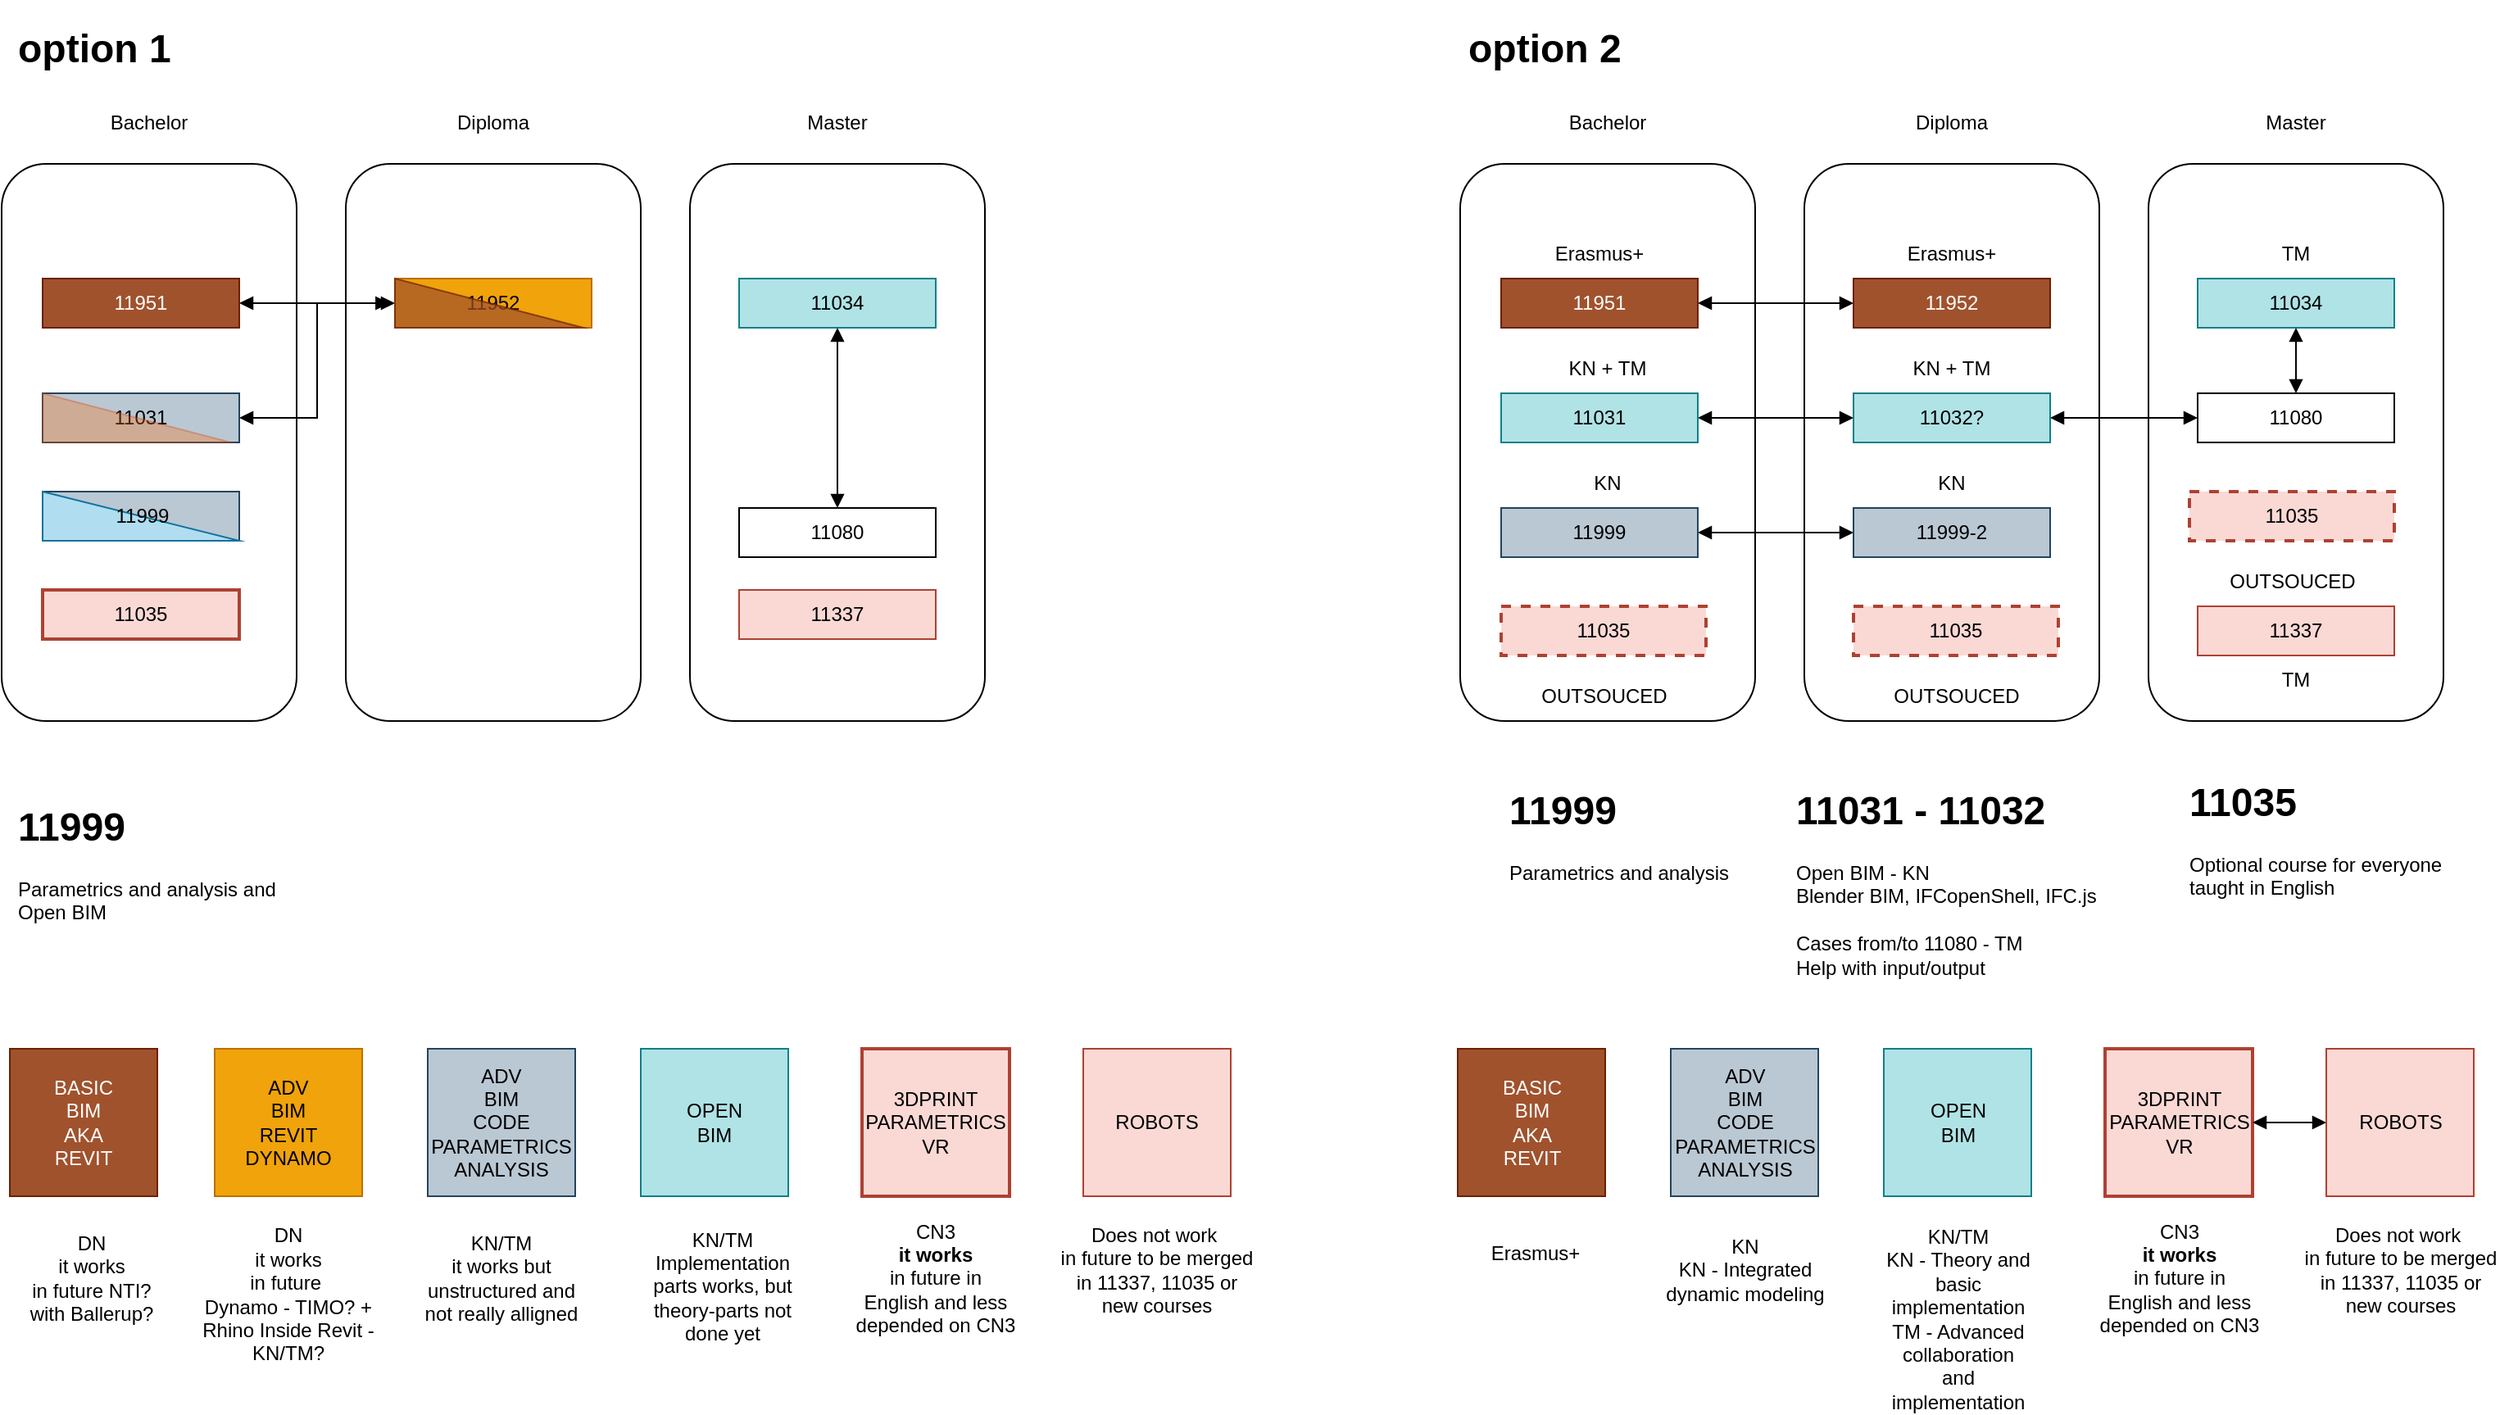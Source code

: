 <mxfile version="17.1.3" type="github"><diagram id="IX-RXRMBcW3zf0rfF8we" name="Page-1"><mxGraphModel dx="1422" dy="762" grid="1" gridSize="10" guides="1" tooltips="1" connect="1" arrows="1" fold="1" page="1" pageScale="1" pageWidth="850" pageHeight="1100" math="0" shadow="0"><root><mxCell id="0"/><mxCell id="1" parent="0"/><mxCell id="4vAm-pFtyoXvjP_tYIxg-8" value="" style="rounded=1;whiteSpace=wrap;html=1;" parent="1" vertex="1"><mxGeometry x="70" y="120" width="180" height="340" as="geometry"/></mxCell><mxCell id="4vAm-pFtyoXvjP_tYIxg-12" value="" style="rounded=1;whiteSpace=wrap;html=1;" parent="1" vertex="1"><mxGeometry x="280" y="120" width="180" height="340" as="geometry"/></mxCell><mxCell id="4vAm-pFtyoXvjP_tYIxg-14" value="" style="rounded=1;whiteSpace=wrap;html=1;" parent="1" vertex="1"><mxGeometry x="490" y="120" width="180" height="340" as="geometry"/></mxCell><mxCell id="4vAm-pFtyoXvjP_tYIxg-2" value="11035" style="rounded=0;whiteSpace=wrap;html=1;fillColor=#fad9d5;strokeColor=#ae4132;strokeWidth=2;" parent="1" vertex="1"><mxGeometry x="95" y="380" width="120" height="30" as="geometry"/></mxCell><mxCell id="4vAm-pFtyoXvjP_tYIxg-44" style="edgeStyle=orthogonalEdgeStyle;rounded=0;orthogonalLoop=1;jettySize=auto;html=1;exitX=1;exitY=0.5;exitDx=0;exitDy=0;entryX=-0.029;entryY=0.5;entryDx=0;entryDy=0;entryPerimeter=0;startArrow=block;startFill=1;endArrow=block;endFill=1;" parent="1" source="4vAm-pFtyoXvjP_tYIxg-5" target="4vAm-pFtyoXvjP_tYIxg-24" edge="1"><mxGeometry relative="1" as="geometry"/></mxCell><mxCell id="4vAm-pFtyoXvjP_tYIxg-5" value="11951" style="rounded=0;whiteSpace=wrap;html=1;fillColor=#a0522d;fontColor=#ffffff;strokeColor=#6D1F00;" parent="1" vertex="1"><mxGeometry x="95" y="190" width="120" height="30" as="geometry"/></mxCell><mxCell id="4vAm-pFtyoXvjP_tYIxg-43" style="edgeStyle=orthogonalEdgeStyle;rounded=0;orthogonalLoop=1;jettySize=auto;html=1;exitX=0.5;exitY=1;exitDx=0;exitDy=0;startArrow=block;startFill=1;endArrow=block;endFill=1;" parent="1" source="4vAm-pFtyoXvjP_tYIxg-7" target="4vAm-pFtyoXvjP_tYIxg-42" edge="1"><mxGeometry relative="1" as="geometry"/></mxCell><mxCell id="4vAm-pFtyoXvjP_tYIxg-7" value="11034" style="rounded=0;whiteSpace=wrap;html=1;fillColor=#b0e3e6;strokeColor=#0e8088;" parent="1" vertex="1"><mxGeometry x="520" y="190" width="120" height="30" as="geometry"/></mxCell><mxCell id="4vAm-pFtyoXvjP_tYIxg-9" value="Bachelor" style="text;html=1;strokeColor=none;fillColor=none;align=center;verticalAlign=middle;whiteSpace=wrap;rounded=0;" parent="1" vertex="1"><mxGeometry x="130" y="80" width="60" height="30" as="geometry"/></mxCell><mxCell id="4vAm-pFtyoXvjP_tYIxg-10" value="11337" style="rounded=0;whiteSpace=wrap;html=1;fillColor=#fad9d5;strokeColor=#ae4132;" parent="1" vertex="1"><mxGeometry x="520" y="380" width="120" height="30" as="geometry"/></mxCell><mxCell id="4vAm-pFtyoXvjP_tYIxg-13" value="Diploma" style="text;html=1;strokeColor=none;fillColor=none;align=center;verticalAlign=middle;whiteSpace=wrap;rounded=0;" parent="1" vertex="1"><mxGeometry x="340" y="80" width="60" height="30" as="geometry"/></mxCell><mxCell id="4vAm-pFtyoXvjP_tYIxg-15" value="Master" style="text;html=1;strokeColor=none;fillColor=none;align=center;verticalAlign=middle;whiteSpace=wrap;rounded=0;" parent="1" vertex="1"><mxGeometry x="550" y="80" width="60" height="30" as="geometry"/></mxCell><mxCell id="4vAm-pFtyoXvjP_tYIxg-18" value="BASIC&lt;br&gt;BIM&lt;br&gt;AKA&lt;br&gt;REVIT" style="whiteSpace=wrap;html=1;aspect=fixed;fillColor=#a0522d;fontColor=#ffffff;strokeColor=#6D1F00;" parent="1" vertex="1"><mxGeometry x="75" y="660" width="90" height="90" as="geometry"/></mxCell><mxCell id="4vAm-pFtyoXvjP_tYIxg-20" value="ADV&lt;br&gt;BIM&lt;br&gt;REVIT&lt;br&gt;DYNAMO" style="whiteSpace=wrap;html=1;aspect=fixed;fillColor=#f0a30a;fontColor=#000000;strokeColor=#BD7000;" parent="1" vertex="1"><mxGeometry x="200" y="660" width="90" height="90" as="geometry"/></mxCell><mxCell id="4vAm-pFtyoXvjP_tYIxg-1" value="11031" style="rounded=0;whiteSpace=wrap;html=1;fillColor=#bac8d3;strokeColor=#23445d;" parent="1" vertex="1"><mxGeometry x="95" y="260" width="120" height="30" as="geometry"/></mxCell><mxCell id="4vAm-pFtyoXvjP_tYIxg-21" value="" style="verticalLabelPosition=bottom;verticalAlign=top;html=1;shape=mxgraph.basic.orthogonal_triangle;fillColor=#fa6800;fontColor=#000000;strokeColor=#C73500;opacity=30;" parent="1" vertex="1"><mxGeometry x="95" y="260" width="115" height="30" as="geometry"/></mxCell><mxCell id="4vAm-pFtyoXvjP_tYIxg-22" value="ADV&lt;br&gt;BIM&lt;br&gt;CODE&lt;br&gt;PARAMETRICS&lt;br&gt;ANALYSIS" style="whiteSpace=wrap;html=1;aspect=fixed;fillColor=#bac8d3;strokeColor=#23445d;" parent="1" vertex="1"><mxGeometry x="330" y="660" width="90" height="90" as="geometry"/></mxCell><mxCell id="4vAm-pFtyoXvjP_tYIxg-23" value="11952" style="rounded=0;whiteSpace=wrap;html=1;fillColor=#f0a30a;strokeColor=#BD7000;fontColor=#000000;" parent="1" vertex="1"><mxGeometry x="310" y="190" width="120" height="30" as="geometry"/></mxCell><mxCell id="4vAm-pFtyoXvjP_tYIxg-41" style="edgeStyle=orthogonalEdgeStyle;rounded=0;orthogonalLoop=1;jettySize=auto;html=1;entryX=1;entryY=0.5;entryDx=0;entryDy=0;startArrow=block;startFill=1;endArrow=block;endFill=1;" parent="1" source="4vAm-pFtyoXvjP_tYIxg-24" target="4vAm-pFtyoXvjP_tYIxg-1" edge="1"><mxGeometry relative="1" as="geometry"/></mxCell><mxCell id="4vAm-pFtyoXvjP_tYIxg-24" value="" style="verticalLabelPosition=bottom;verticalAlign=top;html=1;shape=mxgraph.basic.orthogonal_triangle;fillColor=#a0522d;fontColor=#ffffff;strokeColor=#6D1F00;opacity=70;" parent="1" vertex="1"><mxGeometry x="310" y="190" width="115" height="30" as="geometry"/></mxCell><mxCell id="4vAm-pFtyoXvjP_tYIxg-25" value="OPEN&lt;br&gt;BIM" style="whiteSpace=wrap;html=1;aspect=fixed;fillColor=#b0e3e6;strokeColor=#0e8088;" parent="1" vertex="1"><mxGeometry x="460" y="660" width="90" height="90" as="geometry"/></mxCell><mxCell id="4vAm-pFtyoXvjP_tYIxg-29" value="" style="group;fillColor=#b0e3e6;strokeColor=#0e8088;" parent="1" vertex="1" connectable="0"><mxGeometry x="95" y="320" width="120" height="30" as="geometry"/></mxCell><mxCell id="4vAm-pFtyoXvjP_tYIxg-26" value="" style="rounded=0;whiteSpace=wrap;html=1;fillColor=#bac8d3;strokeColor=#23445d;" parent="4vAm-pFtyoXvjP_tYIxg-29" vertex="1"><mxGeometry width="120" height="30" as="geometry"/></mxCell><mxCell id="4vAm-pFtyoXvjP_tYIxg-27" value="" style="verticalLabelPosition=bottom;verticalAlign=top;html=1;shape=mxgraph.basic.orthogonal_triangle;fillColor=#b1ddf0;strokeColor=#10739e;" parent="4vAm-pFtyoXvjP_tYIxg-29" vertex="1"><mxGeometry width="120" height="30" as="geometry"/></mxCell><mxCell id="4vAm-pFtyoXvjP_tYIxg-28" value="11999" style="text;html=1;strokeColor=none;fillColor=none;align=center;verticalAlign=middle;whiteSpace=wrap;rounded=0;" parent="4vAm-pFtyoXvjP_tYIxg-29" vertex="1"><mxGeometry x="31" width="60" height="30" as="geometry"/></mxCell><mxCell id="4vAm-pFtyoXvjP_tYIxg-30" value="3DPRINT&lt;br&gt;PARAMETRICS&lt;br&gt;VR" style="whiteSpace=wrap;html=1;aspect=fixed;fillColor=#fad9d5;strokeColor=#ae4132;strokeWidth=2;" parent="1" vertex="1"><mxGeometry x="595" y="660" width="90" height="90" as="geometry"/></mxCell><mxCell id="4vAm-pFtyoXvjP_tYIxg-33" value="ROBOTS" style="whiteSpace=wrap;html=1;aspect=fixed;fillColor=#fad9d5;strokeColor=#ae4132;" parent="1" vertex="1"><mxGeometry x="730" y="660" width="90" height="90" as="geometry"/></mxCell><mxCell id="4vAm-pFtyoXvjP_tYIxg-35" value="DN&lt;br&gt;it works&lt;br&gt;in future NTI?&lt;br&gt;with Ballerup?" style="text;html=1;strokeColor=none;fillColor=none;align=center;verticalAlign=middle;whiteSpace=wrap;rounded=0;" parent="1" vertex="1"><mxGeometry x="75" y="755" width="100" height="90" as="geometry"/></mxCell><mxCell id="4vAm-pFtyoXvjP_tYIxg-36" value="DN&lt;br&gt;it works&lt;br&gt;in future&amp;nbsp;&lt;br&gt;Dynamo - TIMO? +&lt;br&gt;Rhino Inside Revit - KN/TM?" style="text;html=1;strokeColor=none;fillColor=none;align=center;verticalAlign=middle;whiteSpace=wrap;rounded=0;" parent="1" vertex="1"><mxGeometry x="190" y="770" width="110" height="80" as="geometry"/></mxCell><mxCell id="4vAm-pFtyoXvjP_tYIxg-37" value="KN/TM&lt;br&gt;it works but unstructured and not really alligned" style="text;html=1;strokeColor=none;fillColor=none;align=center;verticalAlign=middle;whiteSpace=wrap;rounded=0;" parent="1" vertex="1"><mxGeometry x="320" y="750" width="110" height="100" as="geometry"/></mxCell><mxCell id="4vAm-pFtyoXvjP_tYIxg-38" value="KN/TM&lt;br&gt;Implementation parts works, but theory-parts not done yet" style="text;html=1;strokeColor=none;fillColor=none;align=center;verticalAlign=middle;whiteSpace=wrap;rounded=0;" parent="1" vertex="1"><mxGeometry x="465" y="760" width="90" height="90" as="geometry"/></mxCell><mxCell id="4vAm-pFtyoXvjP_tYIxg-39" value="CN3&lt;br&gt;&lt;b&gt;it works&lt;/b&gt;&lt;br&gt;in future in English and less depended on CN3" style="text;html=1;strokeColor=none;fillColor=none;align=center;verticalAlign=middle;whiteSpace=wrap;rounded=0;" parent="1" vertex="1"><mxGeometry x="590" y="740" width="100" height="120" as="geometry"/></mxCell><mxCell id="4vAm-pFtyoXvjP_tYIxg-40" value="Does not work&amp;nbsp;&lt;br&gt;in future to be merged in 11337, 11035 or new courses" style="text;html=1;strokeColor=none;fillColor=none;align=center;verticalAlign=middle;whiteSpace=wrap;rounded=0;" parent="1" vertex="1"><mxGeometry x="715" y="780" width="120" height="30" as="geometry"/></mxCell><mxCell id="4vAm-pFtyoXvjP_tYIxg-42" value="11080" style="rounded=0;whiteSpace=wrap;html=1;strokeWidth=1;" parent="1" vertex="1"><mxGeometry x="520" y="330" width="120" height="30" as="geometry"/></mxCell><mxCell id="4vAm-pFtyoXvjP_tYIxg-45" value="" style="rounded=1;whiteSpace=wrap;html=1;" parent="1" vertex="1"><mxGeometry x="960" y="120" width="180" height="340" as="geometry"/></mxCell><mxCell id="4vAm-pFtyoXvjP_tYIxg-46" value="" style="rounded=1;whiteSpace=wrap;html=1;" parent="1" vertex="1"><mxGeometry x="1170" y="120" width="180" height="340" as="geometry"/></mxCell><mxCell id="4vAm-pFtyoXvjP_tYIxg-47" value="" style="rounded=1;whiteSpace=wrap;html=1;" parent="1" vertex="1"><mxGeometry x="1380" y="120" width="180" height="340" as="geometry"/></mxCell><mxCell id="4vAm-pFtyoXvjP_tYIxg-48" value="11035" style="rounded=0;whiteSpace=wrap;html=1;fillColor=#fad9d5;strokeColor=#ae4132;strokeWidth=2;dashed=1;" parent="1" vertex="1"><mxGeometry x="985" y="390" width="125" height="30" as="geometry"/></mxCell><mxCell id="4vAm-pFtyoXvjP_tYIxg-68" style="edgeStyle=orthogonalEdgeStyle;rounded=0;orthogonalLoop=1;jettySize=auto;html=1;entryX=0;entryY=0.5;entryDx=0;entryDy=0;startArrow=block;startFill=1;endArrow=block;endFill=1;" parent="1" source="4vAm-pFtyoXvjP_tYIxg-50" target="4vAm-pFtyoXvjP_tYIxg-67" edge="1"><mxGeometry relative="1" as="geometry"/></mxCell><mxCell id="4vAm-pFtyoXvjP_tYIxg-50" value="11951" style="rounded=0;whiteSpace=wrap;html=1;fillColor=#a0522d;fontColor=#ffffff;strokeColor=#6D1F00;" parent="1" vertex="1"><mxGeometry x="985" y="190" width="120" height="30" as="geometry"/></mxCell><mxCell id="4vAm-pFtyoXvjP_tYIxg-51" style="edgeStyle=orthogonalEdgeStyle;rounded=0;orthogonalLoop=1;jettySize=auto;html=1;exitX=0.5;exitY=1;exitDx=0;exitDy=0;startArrow=block;startFill=1;endArrow=block;endFill=1;" parent="1" source="4vAm-pFtyoXvjP_tYIxg-52" target="4vAm-pFtyoXvjP_tYIxg-66" edge="1"><mxGeometry relative="1" as="geometry"/></mxCell><mxCell id="4vAm-pFtyoXvjP_tYIxg-52" value="11034" style="rounded=0;whiteSpace=wrap;html=1;fillColor=#b0e3e6;strokeColor=#0e8088;" parent="1" vertex="1"><mxGeometry x="1410" y="190" width="120" height="30" as="geometry"/></mxCell><mxCell id="4vAm-pFtyoXvjP_tYIxg-53" value="Bachelor" style="text;html=1;strokeColor=none;fillColor=none;align=center;verticalAlign=middle;whiteSpace=wrap;rounded=0;" parent="1" vertex="1"><mxGeometry x="1020" y="80" width="60" height="30" as="geometry"/></mxCell><mxCell id="4vAm-pFtyoXvjP_tYIxg-54" value="11337" style="rounded=0;whiteSpace=wrap;html=1;fillColor=#fad9d5;strokeColor=#ae4132;" parent="1" vertex="1"><mxGeometry x="1410" y="390" width="120" height="30" as="geometry"/></mxCell><mxCell id="4vAm-pFtyoXvjP_tYIxg-55" value="Diploma" style="text;html=1;strokeColor=none;fillColor=none;align=center;verticalAlign=middle;whiteSpace=wrap;rounded=0;" parent="1" vertex="1"><mxGeometry x="1230" y="80" width="60" height="30" as="geometry"/></mxCell><mxCell id="4vAm-pFtyoXvjP_tYIxg-56" value="Master" style="text;html=1;strokeColor=none;fillColor=none;align=center;verticalAlign=middle;whiteSpace=wrap;rounded=0;" parent="1" vertex="1"><mxGeometry x="1440" y="80" width="60" height="30" as="geometry"/></mxCell><mxCell id="4vAm-pFtyoXvjP_tYIxg-70" style="edgeStyle=orthogonalEdgeStyle;rounded=0;orthogonalLoop=1;jettySize=auto;html=1;exitX=1;exitY=0.5;exitDx=0;exitDy=0;startArrow=block;startFill=1;endArrow=block;endFill=1;" parent="1" source="4vAm-pFtyoXvjP_tYIxg-57" target="4vAm-pFtyoXvjP_tYIxg-69" edge="1"><mxGeometry relative="1" as="geometry"/></mxCell><mxCell id="4vAm-pFtyoXvjP_tYIxg-57" value="11031" style="rounded=0;whiteSpace=wrap;html=1;fillColor=#b0e3e6;strokeColor=#0e8088;" parent="1" vertex="1"><mxGeometry x="985" y="260" width="120" height="30" as="geometry"/></mxCell><mxCell id="4vAm-pFtyoXvjP_tYIxg-66" value="11080" style="rounded=0;whiteSpace=wrap;html=1;strokeWidth=1;" parent="1" vertex="1"><mxGeometry x="1410" y="260" width="120" height="30" as="geometry"/></mxCell><mxCell id="4vAm-pFtyoXvjP_tYIxg-67" value="11952" style="rounded=0;whiteSpace=wrap;html=1;fillColor=#a0522d;fontColor=#ffffff;strokeColor=#6D1F00;" parent="1" vertex="1"><mxGeometry x="1200" y="190" width="120" height="30" as="geometry"/></mxCell><mxCell id="4vAm-pFtyoXvjP_tYIxg-73" style="edgeStyle=orthogonalEdgeStyle;rounded=0;orthogonalLoop=1;jettySize=auto;html=1;exitX=1;exitY=0.5;exitDx=0;exitDy=0;entryX=0;entryY=0.5;entryDx=0;entryDy=0;startArrow=block;startFill=1;endArrow=block;endFill=1;" parent="1" source="4vAm-pFtyoXvjP_tYIxg-69" target="4vAm-pFtyoXvjP_tYIxg-66" edge="1"><mxGeometry relative="1" as="geometry"/></mxCell><mxCell id="4vAm-pFtyoXvjP_tYIxg-69" value="11032?" style="rounded=0;whiteSpace=wrap;html=1;fillColor=#b0e3e6;strokeColor=#0e8088;" parent="1" vertex="1"><mxGeometry x="1200" y="260" width="120" height="30" as="geometry"/></mxCell><mxCell id="4vAm-pFtyoXvjP_tYIxg-77" style="edgeStyle=orthogonalEdgeStyle;rounded=0;orthogonalLoop=1;jettySize=auto;html=1;exitX=1;exitY=0.5;exitDx=0;exitDy=0;entryX=0;entryY=0.5;entryDx=0;entryDy=0;startArrow=block;startFill=1;endArrow=block;endFill=1;" parent="1" source="4vAm-pFtyoXvjP_tYIxg-74" target="4vAm-pFtyoXvjP_tYIxg-75" edge="1"><mxGeometry relative="1" as="geometry"/></mxCell><mxCell id="4vAm-pFtyoXvjP_tYIxg-74" value="11999" style="rounded=0;whiteSpace=wrap;html=1;fillColor=#bac8d3;strokeColor=#23445d;" parent="1" vertex="1"><mxGeometry x="985" y="330" width="120" height="30" as="geometry"/></mxCell><mxCell id="4vAm-pFtyoXvjP_tYIxg-75" value="11999-2" style="rounded=0;whiteSpace=wrap;html=1;fillColor=#bac8d3;strokeColor=#23445d;" parent="1" vertex="1"><mxGeometry x="1200" y="330" width="120" height="30" as="geometry"/></mxCell><mxCell id="4vAm-pFtyoXvjP_tYIxg-78" value="Erasmus+" style="text;html=1;strokeColor=none;fillColor=none;align=center;verticalAlign=middle;whiteSpace=wrap;rounded=0;" parent="1" vertex="1"><mxGeometry x="1015" y="160" width="60" height="30" as="geometry"/></mxCell><mxCell id="4vAm-pFtyoXvjP_tYIxg-80" value="TM" style="text;html=1;strokeColor=none;fillColor=none;align=center;verticalAlign=middle;whiteSpace=wrap;rounded=0;" parent="1" vertex="1"><mxGeometry x="1440" y="160" width="60" height="30" as="geometry"/></mxCell><mxCell id="4vAm-pFtyoXvjP_tYIxg-81" value="TM" style="text;html=1;strokeColor=none;fillColor=none;align=center;verticalAlign=middle;whiteSpace=wrap;rounded=0;" parent="1" vertex="1"><mxGeometry x="1440" y="420" width="60" height="30" as="geometry"/></mxCell><mxCell id="4vAm-pFtyoXvjP_tYIxg-82" value="KN" style="text;html=1;strokeColor=none;fillColor=none;align=center;verticalAlign=middle;whiteSpace=wrap;rounded=0;" parent="1" vertex="1"><mxGeometry x="1020" y="300" width="60" height="30" as="geometry"/></mxCell><mxCell id="4vAm-pFtyoXvjP_tYIxg-83" value="OUTSOUCED" style="text;html=1;strokeColor=none;fillColor=none;align=center;verticalAlign=middle;whiteSpace=wrap;rounded=0;" parent="1" vertex="1"><mxGeometry x="1017.5" y="430" width="60" height="30" as="geometry"/></mxCell><mxCell id="4vAm-pFtyoXvjP_tYIxg-84" value="KN" style="text;html=1;strokeColor=none;fillColor=none;align=center;verticalAlign=middle;whiteSpace=wrap;rounded=0;" parent="1" vertex="1"><mxGeometry x="1230" y="300" width="60" height="30" as="geometry"/></mxCell><mxCell id="4vAm-pFtyoXvjP_tYIxg-85" value="KN + TM" style="text;html=1;strokeColor=none;fillColor=none;align=center;verticalAlign=middle;whiteSpace=wrap;rounded=0;" parent="1" vertex="1"><mxGeometry x="1020" y="230" width="60" height="30" as="geometry"/></mxCell><mxCell id="4vAm-pFtyoXvjP_tYIxg-88" value="&lt;h1&gt;11999&lt;/h1&gt;&lt;div&gt;Parametrics and analysis&lt;/div&gt;" style="text;html=1;strokeColor=none;fillColor=none;spacing=5;spacingTop=-20;whiteSpace=wrap;overflow=hidden;rounded=0;" parent="1" vertex="1"><mxGeometry x="985" y="495" width="190" height="90" as="geometry"/></mxCell><mxCell id="4vAm-pFtyoXvjP_tYIxg-89" value="&lt;h1&gt;11999&lt;/h1&gt;&lt;div&gt;Parametrics and analysis and Open BIM&lt;/div&gt;" style="text;html=1;strokeColor=none;fillColor=none;spacing=5;spacingTop=-20;whiteSpace=wrap;overflow=hidden;rounded=0;" parent="1" vertex="1"><mxGeometry x="75" y="505" width="190" height="90" as="geometry"/></mxCell><mxCell id="4vAm-pFtyoXvjP_tYIxg-90" value="&lt;h1&gt;11031 - 11032&lt;/h1&gt;&lt;div&gt;Open BIM - KN&amp;nbsp;&lt;/div&gt;&lt;div&gt;Blender BIM, IFCopenShell, IFC.js&lt;/div&gt;&lt;div&gt;&lt;br&gt;&lt;/div&gt;&lt;div&gt;Cases from/to 11080 - TM&lt;/div&gt;&lt;div&gt;Help with input/output&amp;nbsp;&lt;/div&gt;" style="text;html=1;strokeColor=none;fillColor=none;spacing=5;spacingTop=-20;whiteSpace=wrap;overflow=hidden;rounded=0;" parent="1" vertex="1"><mxGeometry x="1160" y="495" width="210" height="140" as="geometry"/></mxCell><mxCell id="4vAm-pFtyoXvjP_tYIxg-93" value="Erasmus+" style="text;html=1;strokeColor=none;fillColor=none;align=center;verticalAlign=middle;whiteSpace=wrap;rounded=0;" parent="1" vertex="1"><mxGeometry x="1230" y="160" width="60" height="30" as="geometry"/></mxCell><mxCell id="4vAm-pFtyoXvjP_tYIxg-94" value="11035" style="rounded=0;whiteSpace=wrap;html=1;fillColor=#fad9d5;strokeColor=#ae4132;strokeWidth=2;dashed=1;" parent="1" vertex="1"><mxGeometry x="1200" y="390" width="125" height="30" as="geometry"/></mxCell><mxCell id="4vAm-pFtyoXvjP_tYIxg-95" value="OUTSOUCED" style="text;html=1;strokeColor=none;fillColor=none;align=center;verticalAlign=middle;whiteSpace=wrap;rounded=0;dashed=1;" parent="1" vertex="1"><mxGeometry x="1232.5" y="430" width="60" height="30" as="geometry"/></mxCell><mxCell id="4vAm-pFtyoXvjP_tYIxg-96" value="11035" style="rounded=0;whiteSpace=wrap;html=1;fillColor=#fad9d5;strokeColor=#ae4132;strokeWidth=2;dashed=1;" parent="1" vertex="1"><mxGeometry x="1405" y="320" width="125" height="30" as="geometry"/></mxCell><mxCell id="4vAm-pFtyoXvjP_tYIxg-97" value="OUTSOUCED" style="text;html=1;strokeColor=none;fillColor=none;align=center;verticalAlign=middle;whiteSpace=wrap;rounded=0;dashed=1;" parent="1" vertex="1"><mxGeometry x="1437.5" y="360" width="60" height="30" as="geometry"/></mxCell><mxCell id="4vAm-pFtyoXvjP_tYIxg-98" value="&lt;h1&gt;11035&lt;/h1&gt;&lt;div&gt;Optional course for everyone taught in English&lt;/div&gt;" style="text;html=1;strokeColor=none;fillColor=none;spacing=5;spacingTop=-20;whiteSpace=wrap;overflow=hidden;rounded=0;" parent="1" vertex="1"><mxGeometry x="1400" y="490" width="190" height="90" as="geometry"/></mxCell><mxCell id="4vAm-pFtyoXvjP_tYIxg-99" value="KN + TM" style="text;html=1;strokeColor=none;fillColor=none;align=center;verticalAlign=middle;whiteSpace=wrap;rounded=0;" parent="1" vertex="1"><mxGeometry x="1230" y="230" width="60" height="30" as="geometry"/></mxCell><mxCell id="4vAm-pFtyoXvjP_tYIxg-100" value="&lt;h1&gt;option 1&lt;/h1&gt;" style="text;html=1;strokeColor=none;fillColor=none;spacing=5;spacingTop=-20;whiteSpace=wrap;overflow=hidden;rounded=0;" parent="1" vertex="1"><mxGeometry x="75" y="30" width="190" height="90" as="geometry"/></mxCell><mxCell id="4vAm-pFtyoXvjP_tYIxg-101" value="&lt;h1&gt;option 2&lt;/h1&gt;" style="text;html=1;strokeColor=none;fillColor=none;spacing=5;spacingTop=-20;whiteSpace=wrap;overflow=hidden;rounded=0;" parent="1" vertex="1"><mxGeometry x="960" y="30" width="190" height="90" as="geometry"/></mxCell><mxCell id="4vAm-pFtyoXvjP_tYIxg-102" value="BASIC&lt;br&gt;BIM&lt;br&gt;AKA&lt;br&gt;REVIT" style="whiteSpace=wrap;html=1;aspect=fixed;fillColor=#a0522d;fontColor=#ffffff;strokeColor=#6D1F00;" parent="1" vertex="1"><mxGeometry x="958.5" y="660" width="90" height="90" as="geometry"/></mxCell><mxCell id="4vAm-pFtyoXvjP_tYIxg-104" value="ADV&lt;br&gt;BIM&lt;br&gt;CODE&lt;br&gt;PARAMETRICS&lt;br&gt;ANALYSIS" style="whiteSpace=wrap;html=1;aspect=fixed;fillColor=#bac8d3;strokeColor=#23445d;" parent="1" vertex="1"><mxGeometry x="1088.5" y="660" width="90" height="90" as="geometry"/></mxCell><mxCell id="4vAm-pFtyoXvjP_tYIxg-105" value="OPEN&lt;br&gt;BIM" style="whiteSpace=wrap;html=1;aspect=fixed;fillColor=#b0e3e6;strokeColor=#0e8088;" parent="1" vertex="1"><mxGeometry x="1218.5" y="660" width="90" height="90" as="geometry"/></mxCell><mxCell id="4vAm-pFtyoXvjP_tYIxg-106" value="3DPRINT&lt;br&gt;PARAMETRICS&lt;br&gt;VR" style="whiteSpace=wrap;html=1;aspect=fixed;fillColor=#fad9d5;strokeColor=#ae4132;strokeWidth=2;" parent="1" vertex="1"><mxGeometry x="1353.5" y="660" width="90" height="90" as="geometry"/></mxCell><mxCell id="4vAm-pFtyoXvjP_tYIxg-114" style="edgeStyle=orthogonalEdgeStyle;rounded=0;orthogonalLoop=1;jettySize=auto;html=1;entryX=1;entryY=0.5;entryDx=0;entryDy=0;startArrow=block;startFill=1;endArrow=block;endFill=1;" parent="1" source="4vAm-pFtyoXvjP_tYIxg-107" target="4vAm-pFtyoXvjP_tYIxg-106" edge="1"><mxGeometry relative="1" as="geometry"/></mxCell><mxCell id="4vAm-pFtyoXvjP_tYIxg-107" value="ROBOTS" style="whiteSpace=wrap;html=1;aspect=fixed;fillColor=#fad9d5;strokeColor=#ae4132;" parent="1" vertex="1"><mxGeometry x="1488.5" y="660" width="90" height="90" as="geometry"/></mxCell><mxCell id="4vAm-pFtyoXvjP_tYIxg-108" value="Erasmus+" style="text;html=1;strokeColor=none;fillColor=none;align=center;verticalAlign=middle;whiteSpace=wrap;rounded=0;" parent="1" vertex="1"><mxGeometry x="956" y="740" width="100" height="90" as="geometry"/></mxCell><mxCell id="4vAm-pFtyoXvjP_tYIxg-110" value="KN&lt;br&gt;KN - Integrated dynamic modeling" style="text;html=1;strokeColor=none;fillColor=none;align=center;verticalAlign=middle;whiteSpace=wrap;rounded=0;" parent="1" vertex="1"><mxGeometry x="1078.5" y="745" width="110" height="100" as="geometry"/></mxCell><mxCell id="4vAm-pFtyoXvjP_tYIxg-111" value="KN/TM&lt;br&gt;KN - Theory and basic implementation&lt;br&gt;TM - Advanced collaboration and implementation" style="text;html=1;strokeColor=none;fillColor=none;align=center;verticalAlign=middle;whiteSpace=wrap;rounded=0;" parent="1" vertex="1"><mxGeometry x="1218.5" y="780" width="90" height="90" as="geometry"/></mxCell><mxCell id="4vAm-pFtyoXvjP_tYIxg-112" value="CN3&lt;br&gt;&lt;b&gt;it works&lt;/b&gt;&lt;br&gt;in future in English and less depended on CN3" style="text;html=1;strokeColor=none;fillColor=none;align=center;verticalAlign=middle;whiteSpace=wrap;rounded=0;" parent="1" vertex="1"><mxGeometry x="1348.5" y="740" width="100" height="120" as="geometry"/></mxCell><mxCell id="4vAm-pFtyoXvjP_tYIxg-113" value="Does not work&amp;nbsp;&lt;br&gt;in future to be merged in 11337, 11035 or new courses" style="text;html=1;strokeColor=none;fillColor=none;align=center;verticalAlign=middle;whiteSpace=wrap;rounded=0;" parent="1" vertex="1"><mxGeometry x="1473.5" y="780" width="120" height="30" as="geometry"/></mxCell></root></mxGraphModel></diagram></mxfile>